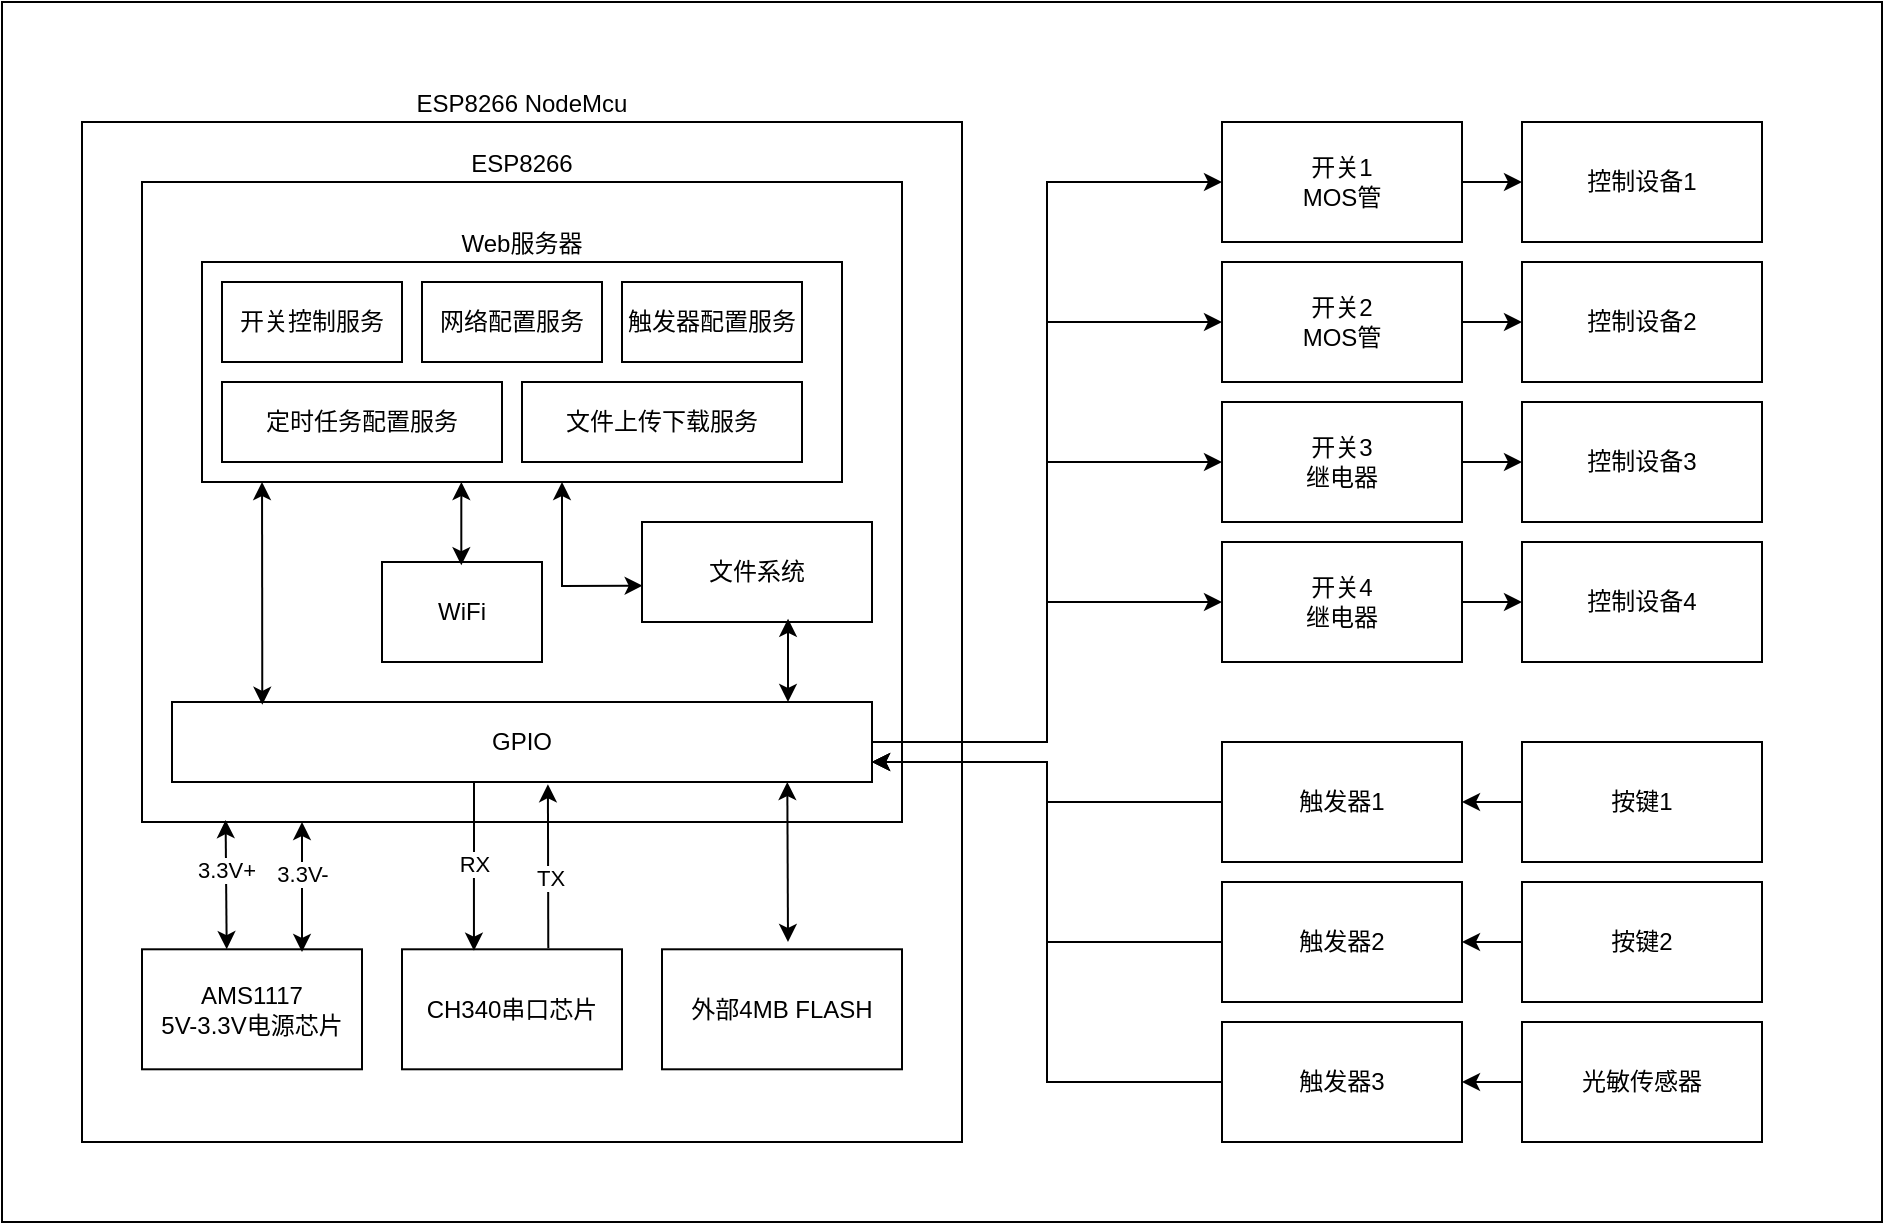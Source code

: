 <mxfile version="21.5.0" type="device">
  <diagram name="第 1 页" id="1Dpmh2KPqXEMYo8tLg0B">
    <mxGraphModel dx="1480" dy="889" grid="1" gridSize="10" guides="1" tooltips="1" connect="1" arrows="1" fold="1" page="1" pageScale="1" pageWidth="827" pageHeight="1169" math="0" shadow="0">
      <root>
        <mxCell id="0" />
        <mxCell id="1" parent="0" />
        <mxCell id="6lSk4Hbu9-XsAPVSn3Yh-84" value="" style="rounded=0;whiteSpace=wrap;html=1;" vertex="1" parent="1">
          <mxGeometry x="20" y="140" width="940" height="610" as="geometry" />
        </mxCell>
        <mxCell id="6lSk4Hbu9-XsAPVSn3Yh-35" value="ESP8266 NodeMcu&lt;br&gt;" style="rounded=0;whiteSpace=wrap;html=1;labelPosition=center;verticalLabelPosition=top;align=center;verticalAlign=bottom;" vertex="1" parent="1">
          <mxGeometry x="60" y="200" width="440" height="510" as="geometry" />
        </mxCell>
        <mxCell id="6lSk4Hbu9-XsAPVSn3Yh-1" value="ESP8266" style="rounded=0;whiteSpace=wrap;html=1;labelPosition=center;verticalLabelPosition=top;align=center;verticalAlign=bottom;" vertex="1" parent="1">
          <mxGeometry x="90" y="230" width="380" height="320" as="geometry" />
        </mxCell>
        <mxCell id="6lSk4Hbu9-XsAPVSn3Yh-2" value="WiFi" style="rounded=0;whiteSpace=wrap;html=1;" vertex="1" parent="1">
          <mxGeometry x="210" y="420" width="80" height="50" as="geometry" />
        </mxCell>
        <mxCell id="6lSk4Hbu9-XsAPVSn3Yh-3" value="文件系统" style="rounded=0;whiteSpace=wrap;html=1;" vertex="1" parent="1">
          <mxGeometry x="340" y="400" width="115" height="50" as="geometry" />
        </mxCell>
        <mxCell id="6lSk4Hbu9-XsAPVSn3Yh-4" value="Web服务器" style="rounded=0;whiteSpace=wrap;html=1;labelPosition=center;verticalLabelPosition=top;align=center;verticalAlign=bottom;" vertex="1" parent="1">
          <mxGeometry x="120" y="270" width="320" height="110" as="geometry" />
        </mxCell>
        <mxCell id="6lSk4Hbu9-XsAPVSn3Yh-5" value="开关控制服务" style="rounded=0;whiteSpace=wrap;html=1;" vertex="1" parent="1">
          <mxGeometry x="130" y="280" width="90" height="40" as="geometry" />
        </mxCell>
        <mxCell id="6lSk4Hbu9-XsAPVSn3Yh-6" value="网络配置服务" style="rounded=0;whiteSpace=wrap;html=1;" vertex="1" parent="1">
          <mxGeometry x="230" y="280" width="90" height="40" as="geometry" />
        </mxCell>
        <mxCell id="6lSk4Hbu9-XsAPVSn3Yh-7" value="触发器配置服务" style="rounded=0;whiteSpace=wrap;html=1;" vertex="1" parent="1">
          <mxGeometry x="330" y="280" width="90" height="40" as="geometry" />
        </mxCell>
        <mxCell id="6lSk4Hbu9-XsAPVSn3Yh-8" value="定时任务配置服务" style="rounded=0;whiteSpace=wrap;html=1;" vertex="1" parent="1">
          <mxGeometry x="130" y="330" width="140" height="40" as="geometry" />
        </mxCell>
        <mxCell id="6lSk4Hbu9-XsAPVSn3Yh-9" value="文件上传下载服务" style="rounded=0;whiteSpace=wrap;html=1;" vertex="1" parent="1">
          <mxGeometry x="280" y="330" width="140" height="40" as="geometry" />
        </mxCell>
        <mxCell id="6lSk4Hbu9-XsAPVSn3Yh-40" style="edgeStyle=orthogonalEdgeStyle;rounded=0;orthogonalLoop=1;jettySize=auto;html=1;exitX=1;exitY=0.5;exitDx=0;exitDy=0;entryX=0;entryY=0.5;entryDx=0;entryDy=0;" edge="1" parent="1" source="6lSk4Hbu9-XsAPVSn3Yh-10" target="6lSk4Hbu9-XsAPVSn3Yh-39">
          <mxGeometry relative="1" as="geometry" />
        </mxCell>
        <mxCell id="6lSk4Hbu9-XsAPVSn3Yh-41" style="edgeStyle=orthogonalEdgeStyle;rounded=0;orthogonalLoop=1;jettySize=auto;html=1;exitX=1;exitY=0.5;exitDx=0;exitDy=0;entryX=0;entryY=0.5;entryDx=0;entryDy=0;" edge="1" parent="1" source="6lSk4Hbu9-XsAPVSn3Yh-10" target="6lSk4Hbu9-XsAPVSn3Yh-38">
          <mxGeometry relative="1" as="geometry" />
        </mxCell>
        <mxCell id="6lSk4Hbu9-XsAPVSn3Yh-42" style="edgeStyle=orthogonalEdgeStyle;rounded=0;orthogonalLoop=1;jettySize=auto;html=1;exitX=1;exitY=0.5;exitDx=0;exitDy=0;entryX=0;entryY=0.5;entryDx=0;entryDy=0;" edge="1" parent="1" source="6lSk4Hbu9-XsAPVSn3Yh-10" target="6lSk4Hbu9-XsAPVSn3Yh-36">
          <mxGeometry relative="1" as="geometry" />
        </mxCell>
        <mxCell id="6lSk4Hbu9-XsAPVSn3Yh-43" style="edgeStyle=orthogonalEdgeStyle;rounded=0;orthogonalLoop=1;jettySize=auto;html=1;exitX=1;exitY=0.5;exitDx=0;exitDy=0;entryX=0;entryY=0.5;entryDx=0;entryDy=0;" edge="1" parent="1" source="6lSk4Hbu9-XsAPVSn3Yh-10" target="6lSk4Hbu9-XsAPVSn3Yh-37">
          <mxGeometry relative="1" as="geometry" />
        </mxCell>
        <mxCell id="6lSk4Hbu9-XsAPVSn3Yh-10" value="GPIO&lt;br&gt;" style="rounded=0;whiteSpace=wrap;html=1;" vertex="1" parent="1">
          <mxGeometry x="105" y="490" width="350" height="40" as="geometry" />
        </mxCell>
        <mxCell id="6lSk4Hbu9-XsAPVSn3Yh-11" value="外部4MB FLASH" style="rounded=0;whiteSpace=wrap;html=1;" vertex="1" parent="1">
          <mxGeometry x="350" y="613.65" width="120" height="60" as="geometry" />
        </mxCell>
        <mxCell id="6lSk4Hbu9-XsAPVSn3Yh-12" value="CH340串口芯片" style="rounded=0;whiteSpace=wrap;html=1;" vertex="1" parent="1">
          <mxGeometry x="220" y="613.65" width="110" height="60" as="geometry" />
        </mxCell>
        <mxCell id="6lSk4Hbu9-XsAPVSn3Yh-13" value="AMS1117&lt;br&gt;5V-3.3V电源芯片" style="rounded=0;whiteSpace=wrap;html=1;" vertex="1" parent="1">
          <mxGeometry x="90" y="613.65" width="110" height="60" as="geometry" />
        </mxCell>
        <mxCell id="6lSk4Hbu9-XsAPVSn3Yh-17" value="" style="endArrow=classic;startArrow=classic;html=1;rounded=0;entryX=0.879;entryY=1.001;entryDx=0;entryDy=0;entryPerimeter=0;" edge="1" parent="1" target="6lSk4Hbu9-XsAPVSn3Yh-10">
          <mxGeometry width="50" height="50" relative="1" as="geometry">
            <mxPoint x="413" y="610" as="sourcePoint" />
            <mxPoint x="410.5" y="550" as="targetPoint" />
          </mxGeometry>
        </mxCell>
        <mxCell id="6lSk4Hbu9-XsAPVSn3Yh-19" value="" style="endArrow=classic;html=1;rounded=0;entryX=0.327;entryY=0.012;entryDx=0;entryDy=0;entryPerimeter=0;" edge="1" parent="1" target="6lSk4Hbu9-XsAPVSn3Yh-12">
          <mxGeometry width="50" height="50" relative="1" as="geometry">
            <mxPoint x="256" y="530" as="sourcePoint" />
            <mxPoint x="280" y="560" as="targetPoint" />
          </mxGeometry>
        </mxCell>
        <mxCell id="6lSk4Hbu9-XsAPVSn3Yh-21" value="RX" style="edgeLabel;html=1;align=center;verticalAlign=middle;resizable=0;points=[];" vertex="1" connectable="0" parent="6lSk4Hbu9-XsAPVSn3Yh-19">
          <mxGeometry x="-0.372" relative="1" as="geometry">
            <mxPoint y="14" as="offset" />
          </mxGeometry>
        </mxCell>
        <mxCell id="6lSk4Hbu9-XsAPVSn3Yh-20" value="" style="endArrow=classic;html=1;rounded=0;exitX=0.665;exitY=-0.008;exitDx=0;exitDy=0;exitPerimeter=0;entryX=0.537;entryY=1.028;entryDx=0;entryDy=0;entryPerimeter=0;" edge="1" parent="1" source="6lSk4Hbu9-XsAPVSn3Yh-12" target="6lSk4Hbu9-XsAPVSn3Yh-10">
          <mxGeometry width="50" height="50" relative="1" as="geometry">
            <mxPoint x="266" y="560" as="sourcePoint" />
            <mxPoint x="266" y="596" as="targetPoint" />
          </mxGeometry>
        </mxCell>
        <mxCell id="6lSk4Hbu9-XsAPVSn3Yh-22" value="TX" style="edgeLabel;html=1;align=center;verticalAlign=middle;resizable=0;points=[];" vertex="1" connectable="0" parent="6lSk4Hbu9-XsAPVSn3Yh-20">
          <mxGeometry x="-0.134" y="-1" relative="1" as="geometry">
            <mxPoint as="offset" />
          </mxGeometry>
        </mxCell>
        <mxCell id="6lSk4Hbu9-XsAPVSn3Yh-26" value="" style="endArrow=classic;startArrow=classic;html=1;rounded=0;entryX=0.11;entryY=0.997;entryDx=0;entryDy=0;entryPerimeter=0;exitX=0.385;exitY=-0.001;exitDx=0;exitDy=0;exitPerimeter=0;" edge="1" parent="1" source="6lSk4Hbu9-XsAPVSn3Yh-13" target="6lSk4Hbu9-XsAPVSn3Yh-1">
          <mxGeometry width="50" height="50" relative="1" as="geometry">
            <mxPoint x="100" y="600" as="sourcePoint" />
            <mxPoint x="150" y="550" as="targetPoint" />
          </mxGeometry>
        </mxCell>
        <mxCell id="6lSk4Hbu9-XsAPVSn3Yh-27" value="3.3V+" style="edgeLabel;html=1;align=center;verticalAlign=middle;resizable=0;points=[];" vertex="1" connectable="0" parent="6lSk4Hbu9-XsAPVSn3Yh-26">
          <mxGeometry x="0.218" relative="1" as="geometry">
            <mxPoint as="offset" />
          </mxGeometry>
        </mxCell>
        <mxCell id="6lSk4Hbu9-XsAPVSn3Yh-28" value="" style="endArrow=classic;startArrow=classic;html=1;rounded=0;entryX=0.11;entryY=0.997;entryDx=0;entryDy=0;entryPerimeter=0;exitX=0.385;exitY=-0.001;exitDx=0;exitDy=0;exitPerimeter=0;" edge="1" parent="1">
          <mxGeometry width="50" height="50" relative="1" as="geometry">
            <mxPoint x="170" y="615" as="sourcePoint" />
            <mxPoint x="170" y="550" as="targetPoint" />
          </mxGeometry>
        </mxCell>
        <mxCell id="6lSk4Hbu9-XsAPVSn3Yh-29" value="3.3V-" style="edgeLabel;html=1;align=center;verticalAlign=middle;resizable=0;points=[];" vertex="1" connectable="0" parent="6lSk4Hbu9-XsAPVSn3Yh-28">
          <mxGeometry x="0.218" relative="1" as="geometry">
            <mxPoint as="offset" />
          </mxGeometry>
        </mxCell>
        <mxCell id="6lSk4Hbu9-XsAPVSn3Yh-30" value="" style="endArrow=classic;startArrow=classic;html=1;rounded=0;entryX=0.348;entryY=0.968;entryDx=0;entryDy=0;entryPerimeter=0;" edge="1" parent="1">
          <mxGeometry width="50" height="50" relative="1" as="geometry">
            <mxPoint x="413" y="490" as="sourcePoint" />
            <mxPoint x="413.02" y="448.4" as="targetPoint" />
          </mxGeometry>
        </mxCell>
        <mxCell id="6lSk4Hbu9-XsAPVSn3Yh-32" value="" style="endArrow=classic;startArrow=classic;html=1;rounded=0;entryX=0.348;entryY=0.968;entryDx=0;entryDy=0;entryPerimeter=0;" edge="1" parent="1">
          <mxGeometry width="50" height="50" relative="1" as="geometry">
            <mxPoint x="249.66" y="421.6" as="sourcePoint" />
            <mxPoint x="249.68" y="380.0" as="targetPoint" />
          </mxGeometry>
        </mxCell>
        <mxCell id="6lSk4Hbu9-XsAPVSn3Yh-33" value="" style="endArrow=classic;startArrow=classic;html=1;rounded=0;exitX=0.003;exitY=0.637;exitDx=0;exitDy=0;exitPerimeter=0;" edge="1" parent="1" source="6lSk4Hbu9-XsAPVSn3Yh-3">
          <mxGeometry width="50" height="50" relative="1" as="geometry">
            <mxPoint x="250" y="430" as="sourcePoint" />
            <mxPoint x="300" y="380" as="targetPoint" />
            <Array as="points">
              <mxPoint x="300" y="432" />
            </Array>
          </mxGeometry>
        </mxCell>
        <mxCell id="6lSk4Hbu9-XsAPVSn3Yh-34" value="" style="endArrow=classic;startArrow=classic;html=1;rounded=0;entryX=0.348;entryY=0.968;entryDx=0;entryDy=0;entryPerimeter=0;exitX=0.129;exitY=0.035;exitDx=0;exitDy=0;exitPerimeter=0;" edge="1" parent="1" source="6lSk4Hbu9-XsAPVSn3Yh-10">
          <mxGeometry width="50" height="50" relative="1" as="geometry">
            <mxPoint x="150.0" y="421.6" as="sourcePoint" />
            <mxPoint x="150.02" y="380.0" as="targetPoint" />
          </mxGeometry>
        </mxCell>
        <mxCell id="6lSk4Hbu9-XsAPVSn3Yh-55" style="edgeStyle=orthogonalEdgeStyle;rounded=0;orthogonalLoop=1;jettySize=auto;html=1;exitX=1;exitY=0.5;exitDx=0;exitDy=0;entryX=0;entryY=0.5;entryDx=0;entryDy=0;" edge="1" parent="1" source="6lSk4Hbu9-XsAPVSn3Yh-36" target="6lSk4Hbu9-XsAPVSn3Yh-44">
          <mxGeometry relative="1" as="geometry" />
        </mxCell>
        <mxCell id="6lSk4Hbu9-XsAPVSn3Yh-36" value="开关1&lt;br&gt;MOS管" style="rounded=0;whiteSpace=wrap;html=1;" vertex="1" parent="1">
          <mxGeometry x="630" y="200" width="120" height="60" as="geometry" />
        </mxCell>
        <mxCell id="6lSk4Hbu9-XsAPVSn3Yh-56" style="edgeStyle=orthogonalEdgeStyle;rounded=0;orthogonalLoop=1;jettySize=auto;html=1;exitX=1;exitY=0.5;exitDx=0;exitDy=0;entryX=0;entryY=0.5;entryDx=0;entryDy=0;" edge="1" parent="1" source="6lSk4Hbu9-XsAPVSn3Yh-37" target="6lSk4Hbu9-XsAPVSn3Yh-45">
          <mxGeometry relative="1" as="geometry" />
        </mxCell>
        <mxCell id="6lSk4Hbu9-XsAPVSn3Yh-37" value="开关2&lt;br&gt;MOS管" style="rounded=0;whiteSpace=wrap;html=1;" vertex="1" parent="1">
          <mxGeometry x="630" y="270" width="120" height="60" as="geometry" />
        </mxCell>
        <mxCell id="6lSk4Hbu9-XsAPVSn3Yh-57" style="edgeStyle=orthogonalEdgeStyle;rounded=0;orthogonalLoop=1;jettySize=auto;html=1;exitX=1;exitY=0.5;exitDx=0;exitDy=0;entryX=0;entryY=0.5;entryDx=0;entryDy=0;" edge="1" parent="1" source="6lSk4Hbu9-XsAPVSn3Yh-38" target="6lSk4Hbu9-XsAPVSn3Yh-46">
          <mxGeometry relative="1" as="geometry" />
        </mxCell>
        <mxCell id="6lSk4Hbu9-XsAPVSn3Yh-38" value="开关3&lt;br&gt;继电器" style="rounded=0;whiteSpace=wrap;html=1;" vertex="1" parent="1">
          <mxGeometry x="630" y="340" width="120" height="60" as="geometry" />
        </mxCell>
        <mxCell id="6lSk4Hbu9-XsAPVSn3Yh-58" style="edgeStyle=orthogonalEdgeStyle;rounded=0;orthogonalLoop=1;jettySize=auto;html=1;exitX=1;exitY=0.5;exitDx=0;exitDy=0;entryX=0;entryY=0.5;entryDx=0;entryDy=0;" edge="1" parent="1" source="6lSk4Hbu9-XsAPVSn3Yh-39" target="6lSk4Hbu9-XsAPVSn3Yh-47">
          <mxGeometry relative="1" as="geometry" />
        </mxCell>
        <mxCell id="6lSk4Hbu9-XsAPVSn3Yh-39" value="开关4&lt;br&gt;继电器" style="rounded=0;whiteSpace=wrap;html=1;" vertex="1" parent="1">
          <mxGeometry x="630" y="410" width="120" height="60" as="geometry" />
        </mxCell>
        <mxCell id="6lSk4Hbu9-XsAPVSn3Yh-44" value="控制设备1" style="rounded=0;whiteSpace=wrap;html=1;" vertex="1" parent="1">
          <mxGeometry x="780" y="200" width="120" height="60" as="geometry" />
        </mxCell>
        <mxCell id="6lSk4Hbu9-XsAPVSn3Yh-45" value="控制设备2" style="rounded=0;whiteSpace=wrap;html=1;" vertex="1" parent="1">
          <mxGeometry x="780" y="270" width="120" height="60" as="geometry" />
        </mxCell>
        <mxCell id="6lSk4Hbu9-XsAPVSn3Yh-46" value="控制设备3" style="rounded=0;whiteSpace=wrap;html=1;" vertex="1" parent="1">
          <mxGeometry x="780" y="340" width="120" height="60" as="geometry" />
        </mxCell>
        <mxCell id="6lSk4Hbu9-XsAPVSn3Yh-47" value="控制设备4" style="rounded=0;whiteSpace=wrap;html=1;" vertex="1" parent="1">
          <mxGeometry x="780" y="410" width="120" height="60" as="geometry" />
        </mxCell>
        <mxCell id="6lSk4Hbu9-XsAPVSn3Yh-60" style="edgeStyle=orthogonalEdgeStyle;rounded=0;orthogonalLoop=1;jettySize=auto;html=1;exitX=0;exitY=0.5;exitDx=0;exitDy=0;entryX=1;entryY=0.75;entryDx=0;entryDy=0;" edge="1" parent="1" source="6lSk4Hbu9-XsAPVSn3Yh-48" target="6lSk4Hbu9-XsAPVSn3Yh-10">
          <mxGeometry relative="1" as="geometry" />
        </mxCell>
        <mxCell id="6lSk4Hbu9-XsAPVSn3Yh-48" value="触发器1" style="rounded=0;whiteSpace=wrap;html=1;" vertex="1" parent="1">
          <mxGeometry x="630" y="510" width="120" height="60" as="geometry" />
        </mxCell>
        <mxCell id="6lSk4Hbu9-XsAPVSn3Yh-62" style="edgeStyle=orthogonalEdgeStyle;rounded=0;orthogonalLoop=1;jettySize=auto;html=1;exitX=0;exitY=0.5;exitDx=0;exitDy=0;entryX=1;entryY=0.75;entryDx=0;entryDy=0;" edge="1" parent="1" source="6lSk4Hbu9-XsAPVSn3Yh-49" target="6lSk4Hbu9-XsAPVSn3Yh-10">
          <mxGeometry relative="1" as="geometry" />
        </mxCell>
        <mxCell id="6lSk4Hbu9-XsAPVSn3Yh-49" value="触发器3" style="rounded=0;whiteSpace=wrap;html=1;" vertex="1" parent="1">
          <mxGeometry x="630" y="650" width="120" height="60" as="geometry" />
        </mxCell>
        <mxCell id="6lSk4Hbu9-XsAPVSn3Yh-61" style="edgeStyle=orthogonalEdgeStyle;rounded=0;orthogonalLoop=1;jettySize=auto;html=1;exitX=0;exitY=0.5;exitDx=0;exitDy=0;entryX=1;entryY=0.75;entryDx=0;entryDy=0;" edge="1" parent="1" source="6lSk4Hbu9-XsAPVSn3Yh-50" target="6lSk4Hbu9-XsAPVSn3Yh-10">
          <mxGeometry relative="1" as="geometry" />
        </mxCell>
        <mxCell id="6lSk4Hbu9-XsAPVSn3Yh-50" value="触发器2" style="rounded=0;whiteSpace=wrap;html=1;" vertex="1" parent="1">
          <mxGeometry x="630" y="580" width="120" height="60" as="geometry" />
        </mxCell>
        <mxCell id="6lSk4Hbu9-XsAPVSn3Yh-71" style="edgeStyle=orthogonalEdgeStyle;rounded=0;orthogonalLoop=1;jettySize=auto;html=1;exitX=0;exitY=0.5;exitDx=0;exitDy=0;entryX=1;entryY=0.5;entryDx=0;entryDy=0;" edge="1" parent="1" source="6lSk4Hbu9-XsAPVSn3Yh-54" target="6lSk4Hbu9-XsAPVSn3Yh-48">
          <mxGeometry relative="1" as="geometry" />
        </mxCell>
        <mxCell id="6lSk4Hbu9-XsAPVSn3Yh-54" value="按键1" style="rounded=0;whiteSpace=wrap;html=1;" vertex="1" parent="1">
          <mxGeometry x="780" y="510" width="120" height="60" as="geometry" />
        </mxCell>
        <mxCell id="6lSk4Hbu9-XsAPVSn3Yh-76" style="edgeStyle=orthogonalEdgeStyle;rounded=0;orthogonalLoop=1;jettySize=auto;html=1;exitX=0;exitY=0.5;exitDx=0;exitDy=0;entryX=1;entryY=0.5;entryDx=0;entryDy=0;" edge="1" parent="1" source="6lSk4Hbu9-XsAPVSn3Yh-77">
          <mxGeometry relative="1" as="geometry">
            <mxPoint x="750" y="610" as="targetPoint" />
          </mxGeometry>
        </mxCell>
        <mxCell id="6lSk4Hbu9-XsAPVSn3Yh-77" value="按键2" style="rounded=0;whiteSpace=wrap;html=1;" vertex="1" parent="1">
          <mxGeometry x="780" y="580" width="120" height="60" as="geometry" />
        </mxCell>
        <mxCell id="6lSk4Hbu9-XsAPVSn3Yh-78" style="edgeStyle=orthogonalEdgeStyle;rounded=0;orthogonalLoop=1;jettySize=auto;html=1;exitX=0;exitY=0.5;exitDx=0;exitDy=0;entryX=1;entryY=0.5;entryDx=0;entryDy=0;" edge="1" parent="1" source="6lSk4Hbu9-XsAPVSn3Yh-79">
          <mxGeometry relative="1" as="geometry">
            <mxPoint x="750" y="680" as="targetPoint" />
          </mxGeometry>
        </mxCell>
        <mxCell id="6lSk4Hbu9-XsAPVSn3Yh-79" value="光敏传感器" style="rounded=0;whiteSpace=wrap;html=1;" vertex="1" parent="1">
          <mxGeometry x="780" y="650" width="120" height="60" as="geometry" />
        </mxCell>
      </root>
    </mxGraphModel>
  </diagram>
</mxfile>
